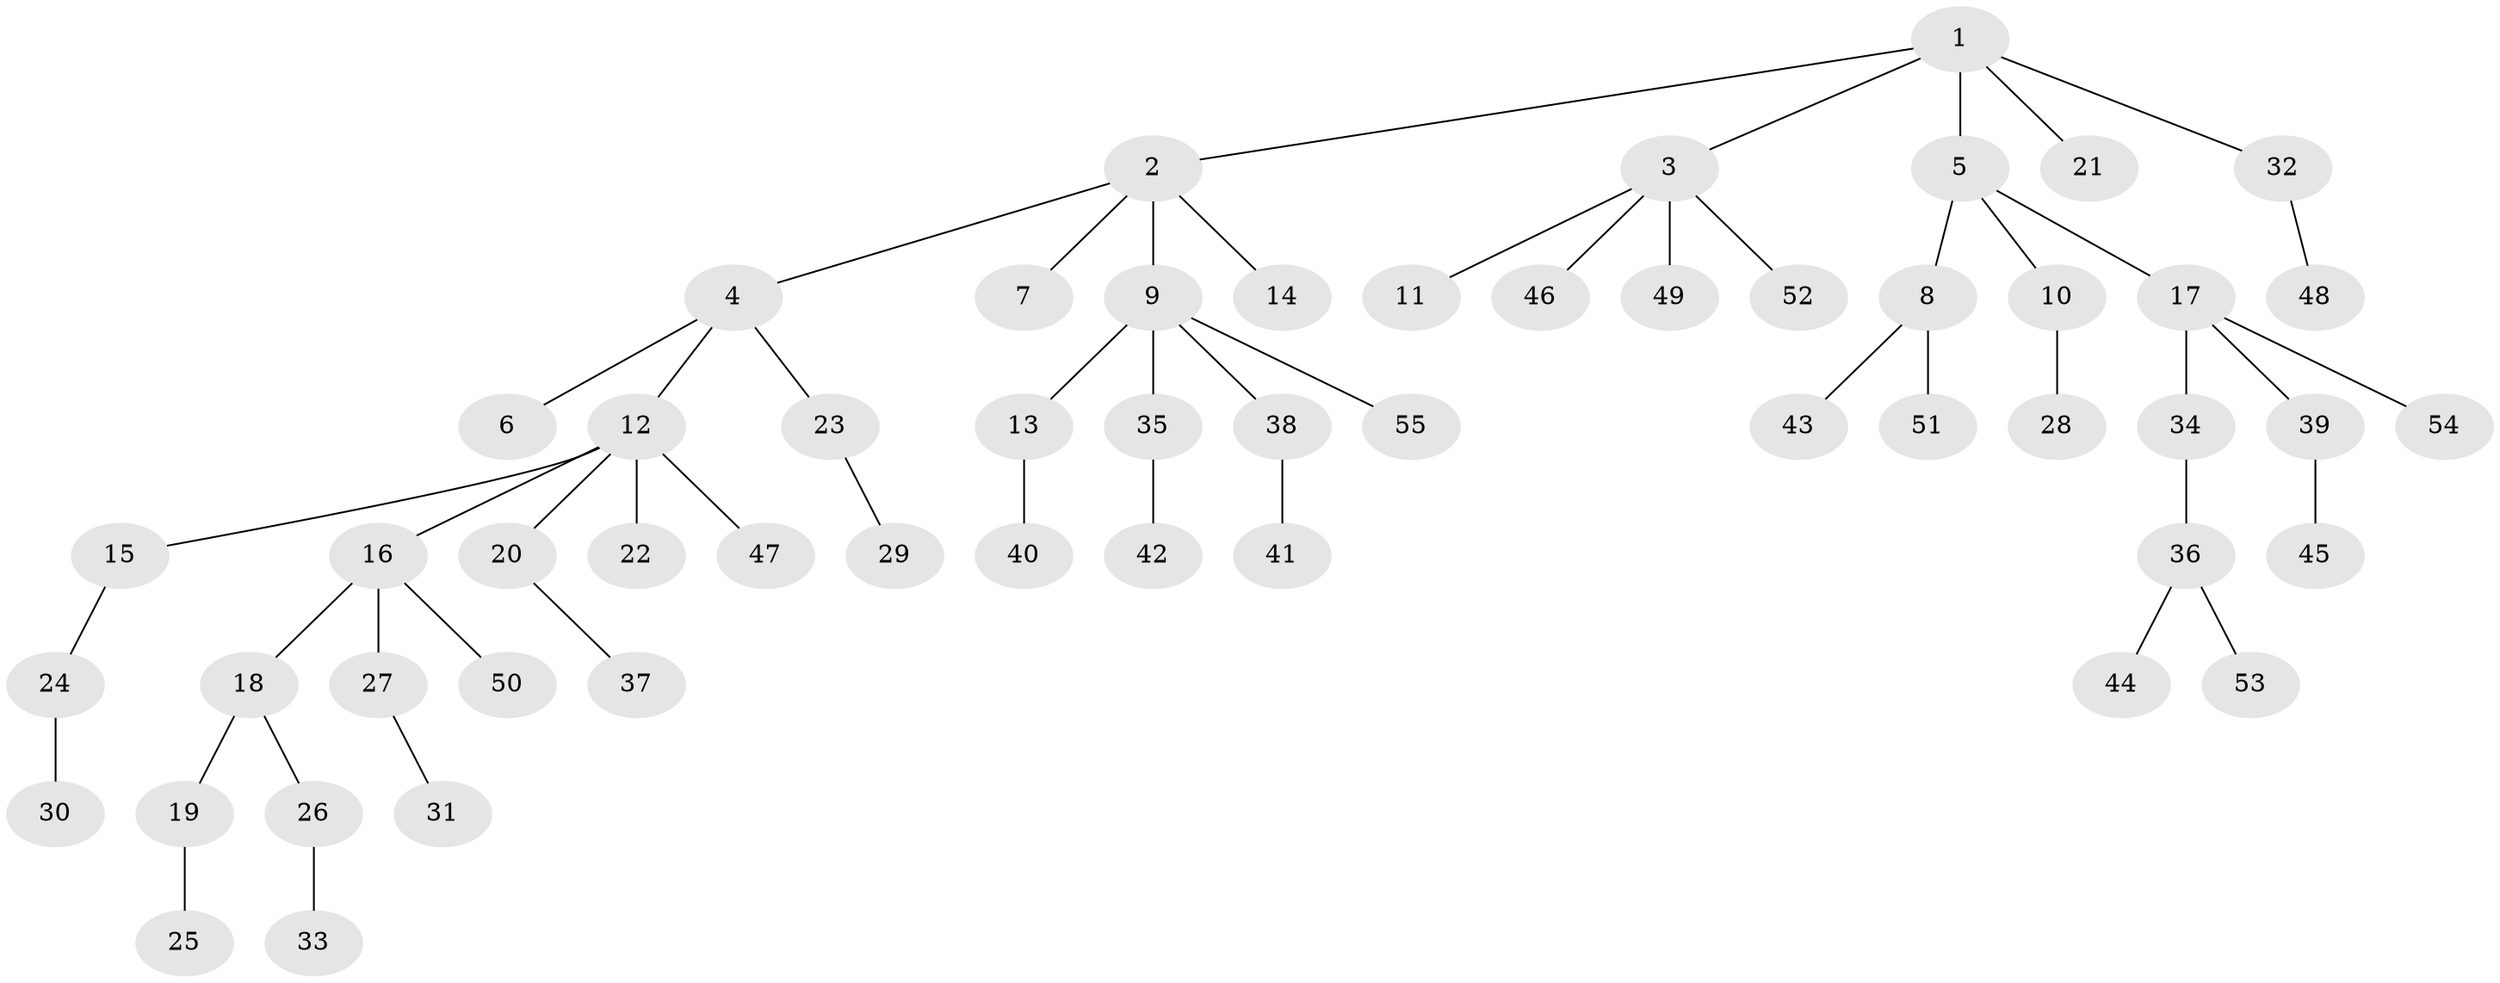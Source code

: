 // coarse degree distribution, {11: 0.045454545454545456, 8: 0.045454545454545456, 2: 0.13636363636363635, 1: 0.7727272727272727}
// Generated by graph-tools (version 1.1) at 2025/19/03/04/25 18:19:05]
// undirected, 55 vertices, 54 edges
graph export_dot {
graph [start="1"]
  node [color=gray90,style=filled];
  1;
  2;
  3;
  4;
  5;
  6;
  7;
  8;
  9;
  10;
  11;
  12;
  13;
  14;
  15;
  16;
  17;
  18;
  19;
  20;
  21;
  22;
  23;
  24;
  25;
  26;
  27;
  28;
  29;
  30;
  31;
  32;
  33;
  34;
  35;
  36;
  37;
  38;
  39;
  40;
  41;
  42;
  43;
  44;
  45;
  46;
  47;
  48;
  49;
  50;
  51;
  52;
  53;
  54;
  55;
  1 -- 2;
  1 -- 3;
  1 -- 5;
  1 -- 21;
  1 -- 32;
  2 -- 4;
  2 -- 7;
  2 -- 9;
  2 -- 14;
  3 -- 11;
  3 -- 46;
  3 -- 49;
  3 -- 52;
  4 -- 6;
  4 -- 12;
  4 -- 23;
  5 -- 8;
  5 -- 10;
  5 -- 17;
  8 -- 43;
  8 -- 51;
  9 -- 13;
  9 -- 35;
  9 -- 38;
  9 -- 55;
  10 -- 28;
  12 -- 15;
  12 -- 16;
  12 -- 20;
  12 -- 22;
  12 -- 47;
  13 -- 40;
  15 -- 24;
  16 -- 18;
  16 -- 27;
  16 -- 50;
  17 -- 34;
  17 -- 39;
  17 -- 54;
  18 -- 19;
  18 -- 26;
  19 -- 25;
  20 -- 37;
  23 -- 29;
  24 -- 30;
  26 -- 33;
  27 -- 31;
  32 -- 48;
  34 -- 36;
  35 -- 42;
  36 -- 44;
  36 -- 53;
  38 -- 41;
  39 -- 45;
}
